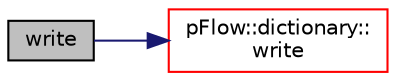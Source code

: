 digraph "write"
{
 // LATEX_PDF_SIZE
  edge [fontname="Helvetica",fontsize="10",labelfontname="Helvetica",labelfontsize="10"];
  node [fontname="Helvetica",fontsize="10",shape=record];
  rankdir="LR";
  Node1 [label="write",height=0.2,width=0.4,color="black", fillcolor="grey75", style="filled", fontcolor="black",tooltip="write to stream"];
  Node1 -> Node2 [color="midnightblue",fontsize="10",style="solid",fontname="Helvetica"];
  Node2 [label="pFlow::dictionary::\lwrite",height=0.2,width=0.4,color="red", fillcolor="white", style="filled",URL="$classpFlow_1_1dictionary.html#aac753ee6ead0ddcdfb9e74f169c6bcec",tooltip="write to stream"];
}
